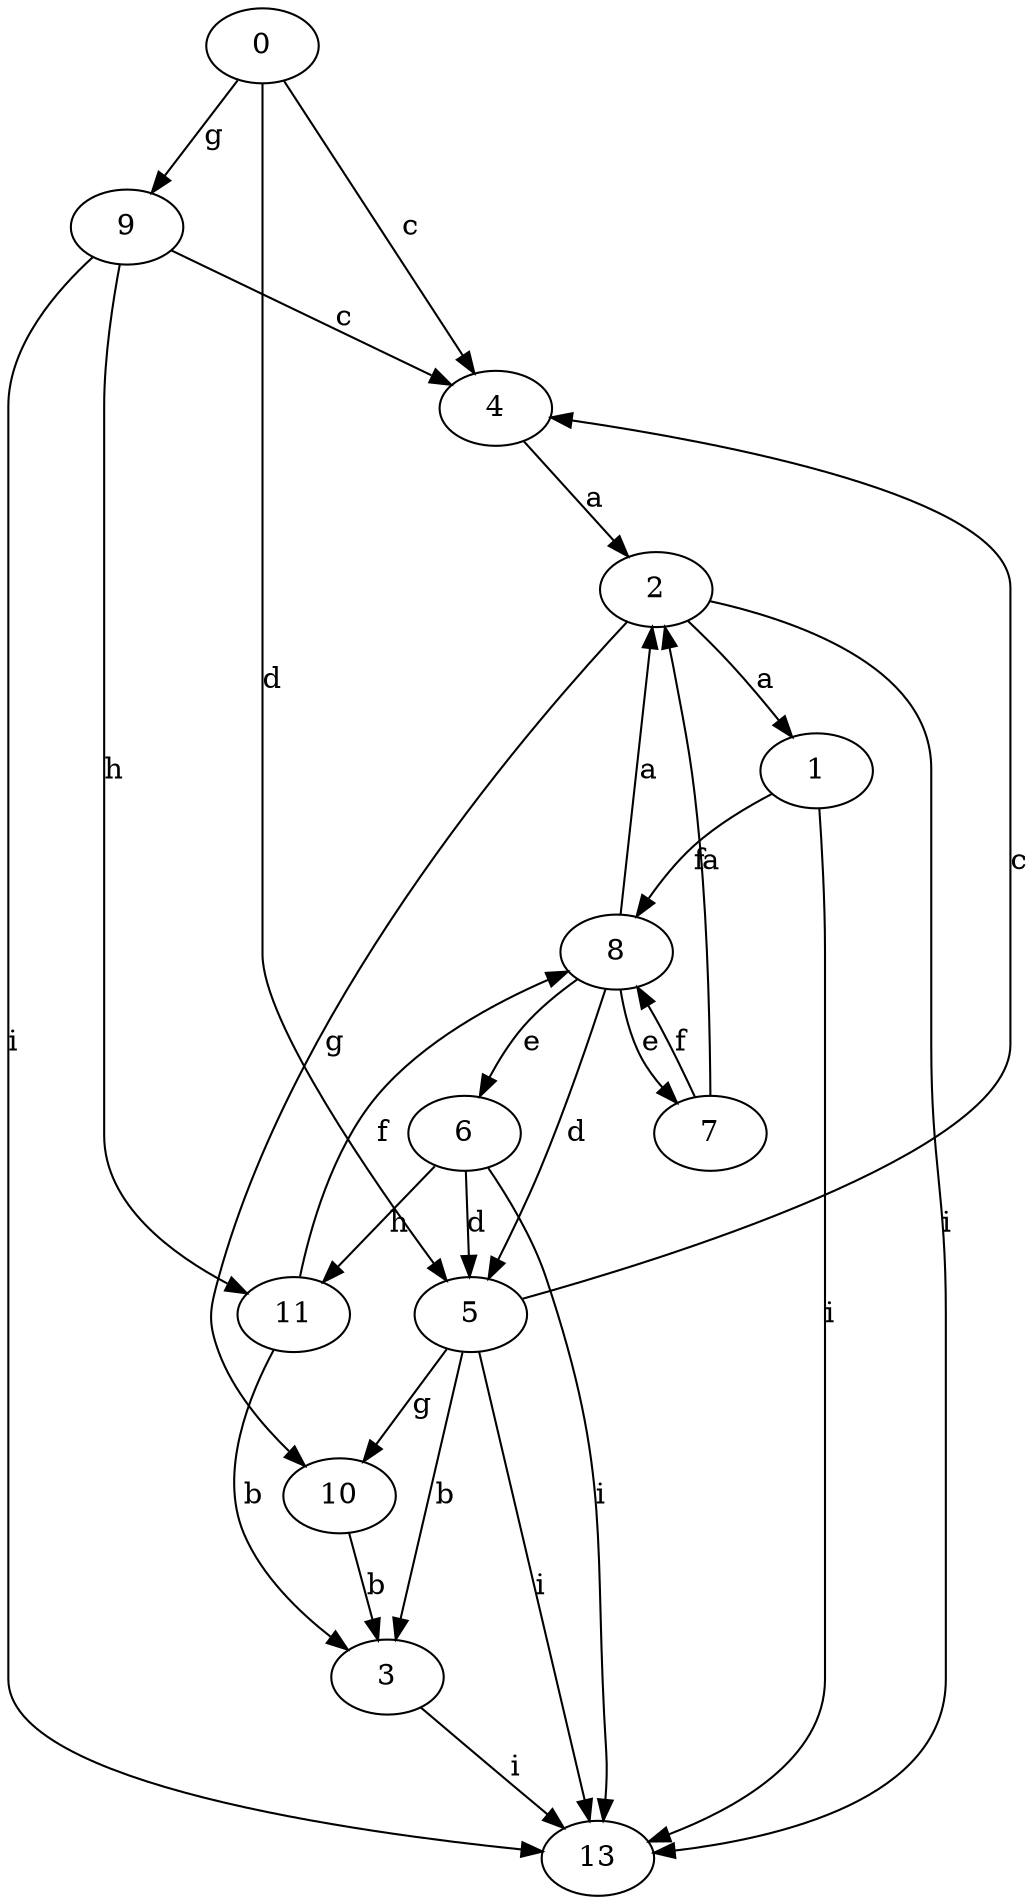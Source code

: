 strict digraph  {
0;
1;
2;
3;
4;
5;
6;
7;
8;
9;
10;
11;
13;
0 -> 4  [label=c];
0 -> 5  [label=d];
0 -> 9  [label=g];
1 -> 8  [label=f];
1 -> 13  [label=i];
2 -> 1  [label=a];
2 -> 10  [label=g];
2 -> 13  [label=i];
3 -> 13  [label=i];
4 -> 2  [label=a];
5 -> 3  [label=b];
5 -> 4  [label=c];
5 -> 10  [label=g];
5 -> 13  [label=i];
6 -> 5  [label=d];
6 -> 11  [label=h];
6 -> 13  [label=i];
7 -> 2  [label=a];
7 -> 8  [label=f];
8 -> 2  [label=a];
8 -> 5  [label=d];
8 -> 6  [label=e];
8 -> 7  [label=e];
9 -> 4  [label=c];
9 -> 11  [label=h];
9 -> 13  [label=i];
10 -> 3  [label=b];
11 -> 3  [label=b];
11 -> 8  [label=f];
}
